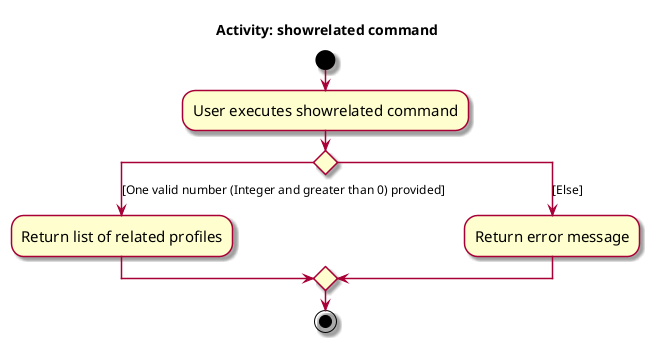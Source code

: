 @startuml
skin rose
skinparam ActivityFontSize 15
skinparam ArrowFontSize 12


title Activity: showrelated command
start
:User executes showrelated command;

'Since the beta syntax does not support placing the condition outside the
'diamond we place it as the true branch instead.

switch ()
case ([One valid number (Integer and greater than 0) provided])
    :Return list of related profiles;
case ([Else])
    :Return error message;
endswitch
stop
@enduml
